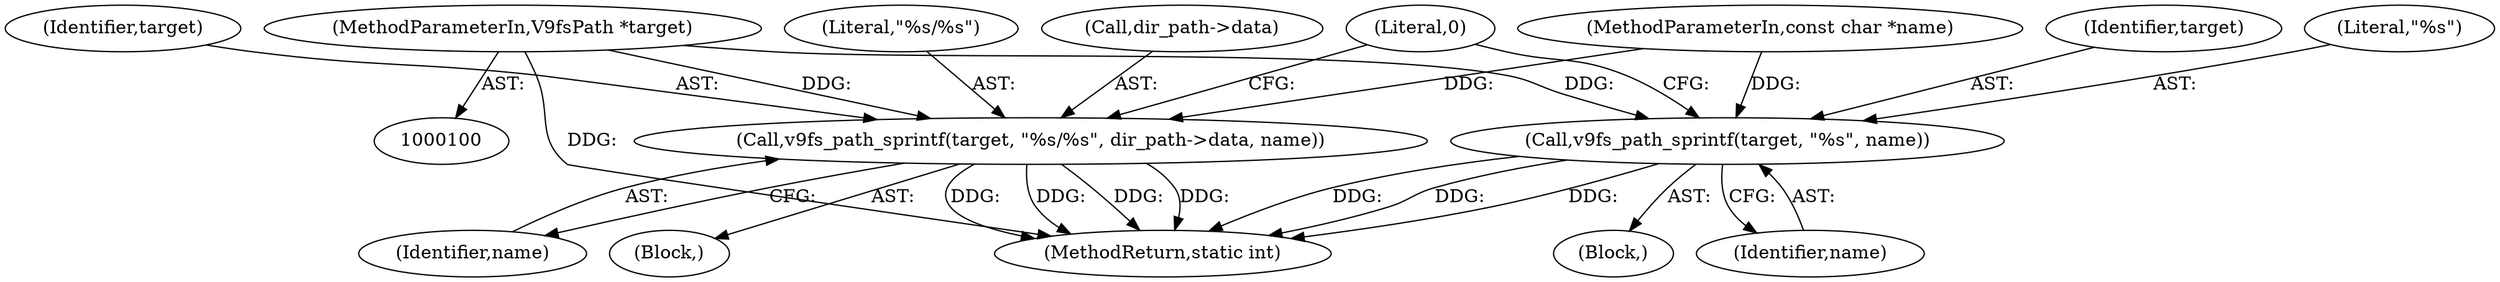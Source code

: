 digraph "1_qemu_9c6b899f7a46893ab3b671e341a2234e9c0c060e@pointer" {
"1000104" [label="(MethodParameterIn,V9fsPath *target)"];
"1000109" [label="(Call,v9fs_path_sprintf(target, \"%s/%s\", dir_path->data, name))"];
"1000118" [label="(Call,v9fs_path_sprintf(target, \"%s\", name))"];
"1000120" [label="(Literal,\"%s\")"];
"1000110" [label="(Identifier,target)"];
"1000123" [label="(Literal,0)"];
"1000119" [label="(Identifier,target)"];
"1000112" [label="(Call,dir_path->data)"];
"1000109" [label="(Call,v9fs_path_sprintf(target, \"%s/%s\", dir_path->data, name))"];
"1000115" [label="(Identifier,name)"];
"1000108" [label="(Block,)"];
"1000117" [label="(Block,)"];
"1000121" [label="(Identifier,name)"];
"1000103" [label="(MethodParameterIn,const char *name)"];
"1000104" [label="(MethodParameterIn,V9fsPath *target)"];
"1000111" [label="(Literal,\"%s/%s\")"];
"1000118" [label="(Call,v9fs_path_sprintf(target, \"%s\", name))"];
"1000124" [label="(MethodReturn,static int)"];
"1000104" -> "1000100"  [label="AST: "];
"1000104" -> "1000124"  [label="DDG: "];
"1000104" -> "1000109"  [label="DDG: "];
"1000104" -> "1000118"  [label="DDG: "];
"1000109" -> "1000108"  [label="AST: "];
"1000109" -> "1000115"  [label="CFG: "];
"1000110" -> "1000109"  [label="AST: "];
"1000111" -> "1000109"  [label="AST: "];
"1000112" -> "1000109"  [label="AST: "];
"1000115" -> "1000109"  [label="AST: "];
"1000123" -> "1000109"  [label="CFG: "];
"1000109" -> "1000124"  [label="DDG: "];
"1000109" -> "1000124"  [label="DDG: "];
"1000109" -> "1000124"  [label="DDG: "];
"1000109" -> "1000124"  [label="DDG: "];
"1000103" -> "1000109"  [label="DDG: "];
"1000118" -> "1000117"  [label="AST: "];
"1000118" -> "1000121"  [label="CFG: "];
"1000119" -> "1000118"  [label="AST: "];
"1000120" -> "1000118"  [label="AST: "];
"1000121" -> "1000118"  [label="AST: "];
"1000123" -> "1000118"  [label="CFG: "];
"1000118" -> "1000124"  [label="DDG: "];
"1000118" -> "1000124"  [label="DDG: "];
"1000118" -> "1000124"  [label="DDG: "];
"1000103" -> "1000118"  [label="DDG: "];
}

